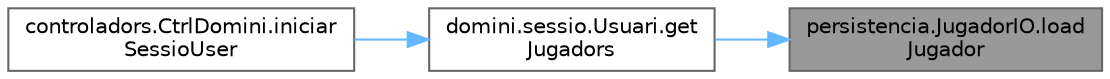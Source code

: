 digraph "persistencia.JugadorIO.loadJugador"
{
 // INTERACTIVE_SVG=YES
 // LATEX_PDF_SIZE
  bgcolor="transparent";
  edge [fontname=Helvetica,fontsize=10,labelfontname=Helvetica,labelfontsize=10];
  node [fontname=Helvetica,fontsize=10,shape=box,height=0.2,width=0.4];
  rankdir="RL";
  Node1 [id="Node000001",label="persistencia.JugadorIO.load\lJugador",height=0.2,width=0.4,color="gray40", fillcolor="grey60", style="filled", fontcolor="black",tooltip="Carrega un jugador des d'un fitxer JSON."];
  Node1 -> Node2 [id="edge1_Node000001_Node000002",dir="back",color="steelblue1",style="solid",tooltip=" "];
  Node2 [id="Node000002",label="domini.sessio.Usuari.get\lJugadors",height=0.2,width=0.4,color="grey40", fillcolor="white", style="filled",URL="$classdomini_1_1sessio_1_1_usuari.html#a1ab85f635a4fa35f1757dde3efcca989",tooltip="Retorna els jugadors que té guardats l'usuari."];
  Node2 -> Node3 [id="edge2_Node000002_Node000003",dir="back",color="steelblue1",style="solid",tooltip=" "];
  Node3 [id="Node000003",label="controladors.CtrlDomini.iniciar\lSessioUser",height=0.2,width=0.4,color="grey40", fillcolor="white", style="filled",URL="$classcontroladors_1_1_ctrl_domini.html#a5d856a54a1cc695dba14558f0864bf3d",tooltip="Inicia la sessio d'un usuari."];
}
